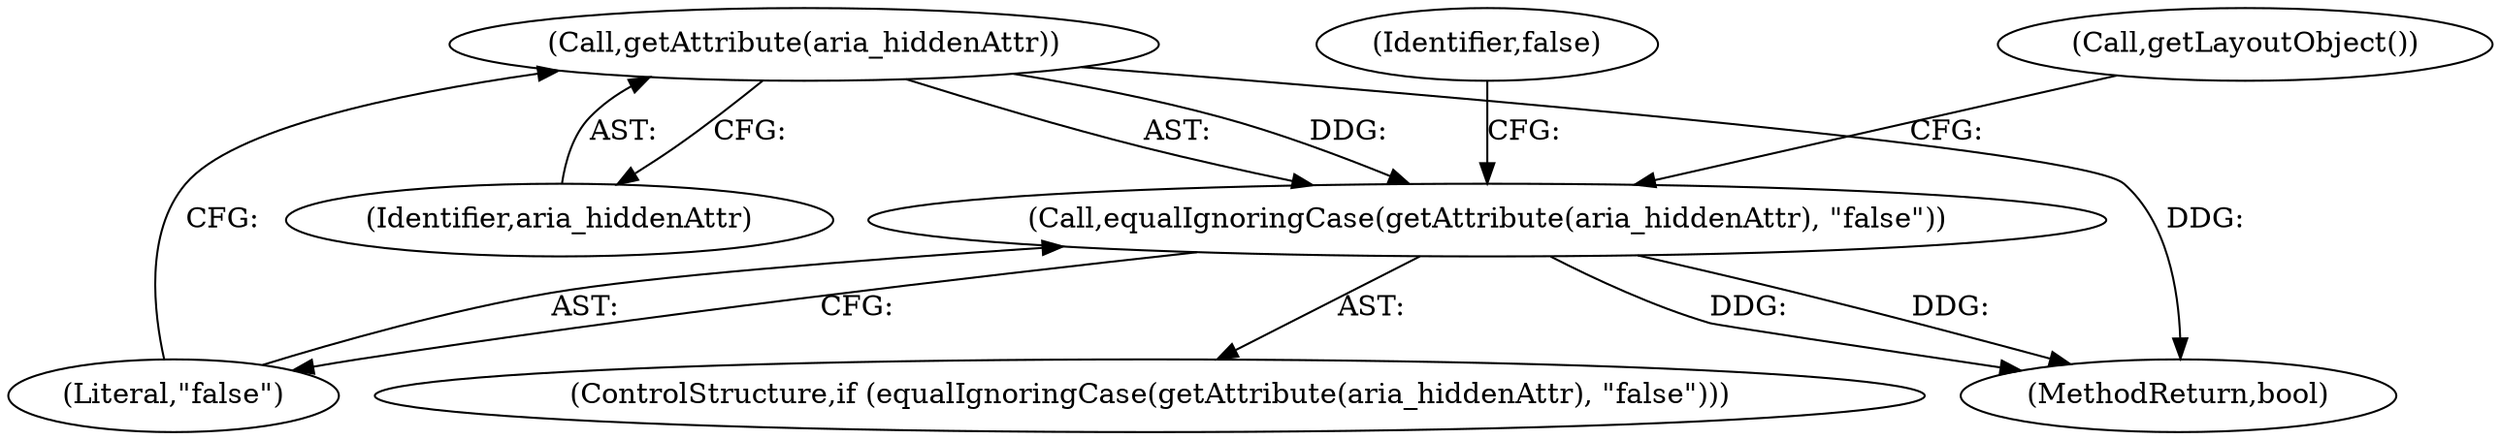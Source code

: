 digraph "1_Chrome_d27468a832d5316884bd02f459cbf493697fd7e1_24@del" {
"1000104" [label="(Call,getAttribute(aria_hiddenAttr))"];
"1000103" [label="(Call,equalIgnoringCase(getAttribute(aria_hiddenAttr), \"false\"))"];
"1000104" [label="(Call,getAttribute(aria_hiddenAttr))"];
"1000106" [label="(Literal,\"false\")"];
"1000110" [label="(Call,getLayoutObject())"];
"1000102" [label="(ControlStructure,if (equalIgnoringCase(getAttribute(aria_hiddenAttr), \"false\")))"];
"1000103" [label="(Call,equalIgnoringCase(getAttribute(aria_hiddenAttr), \"false\"))"];
"1000155" [label="(MethodReturn,bool)"];
"1000105" [label="(Identifier,aria_hiddenAttr)"];
"1000108" [label="(Identifier,false)"];
"1000104" -> "1000103"  [label="AST: "];
"1000104" -> "1000105"  [label="CFG: "];
"1000105" -> "1000104"  [label="AST: "];
"1000106" -> "1000104"  [label="CFG: "];
"1000104" -> "1000155"  [label="DDG: "];
"1000104" -> "1000103"  [label="DDG: "];
"1000103" -> "1000102"  [label="AST: "];
"1000103" -> "1000106"  [label="CFG: "];
"1000106" -> "1000103"  [label="AST: "];
"1000108" -> "1000103"  [label="CFG: "];
"1000110" -> "1000103"  [label="CFG: "];
"1000103" -> "1000155"  [label="DDG: "];
"1000103" -> "1000155"  [label="DDG: "];
}
